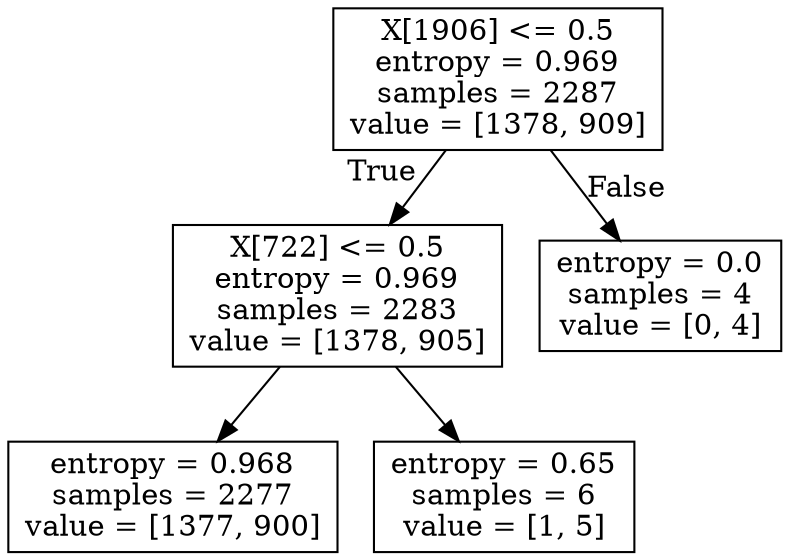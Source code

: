 digraph Tree {
node [shape=box] ;
0 [label="X[1906] <= 0.5\nentropy = 0.969\nsamples = 2287\nvalue = [1378, 909]"] ;
1 [label="X[722] <= 0.5\nentropy = 0.969\nsamples = 2283\nvalue = [1378, 905]"] ;
0 -> 1 [labeldistance=2.5, labelangle=45, headlabel="True"] ;
2 [label="entropy = 0.968\nsamples = 2277\nvalue = [1377, 900]"] ;
1 -> 2 ;
3 [label="entropy = 0.65\nsamples = 6\nvalue = [1, 5]"] ;
1 -> 3 ;
4 [label="entropy = 0.0\nsamples = 4\nvalue = [0, 4]"] ;
0 -> 4 [labeldistance=2.5, labelangle=-45, headlabel="False"] ;
}